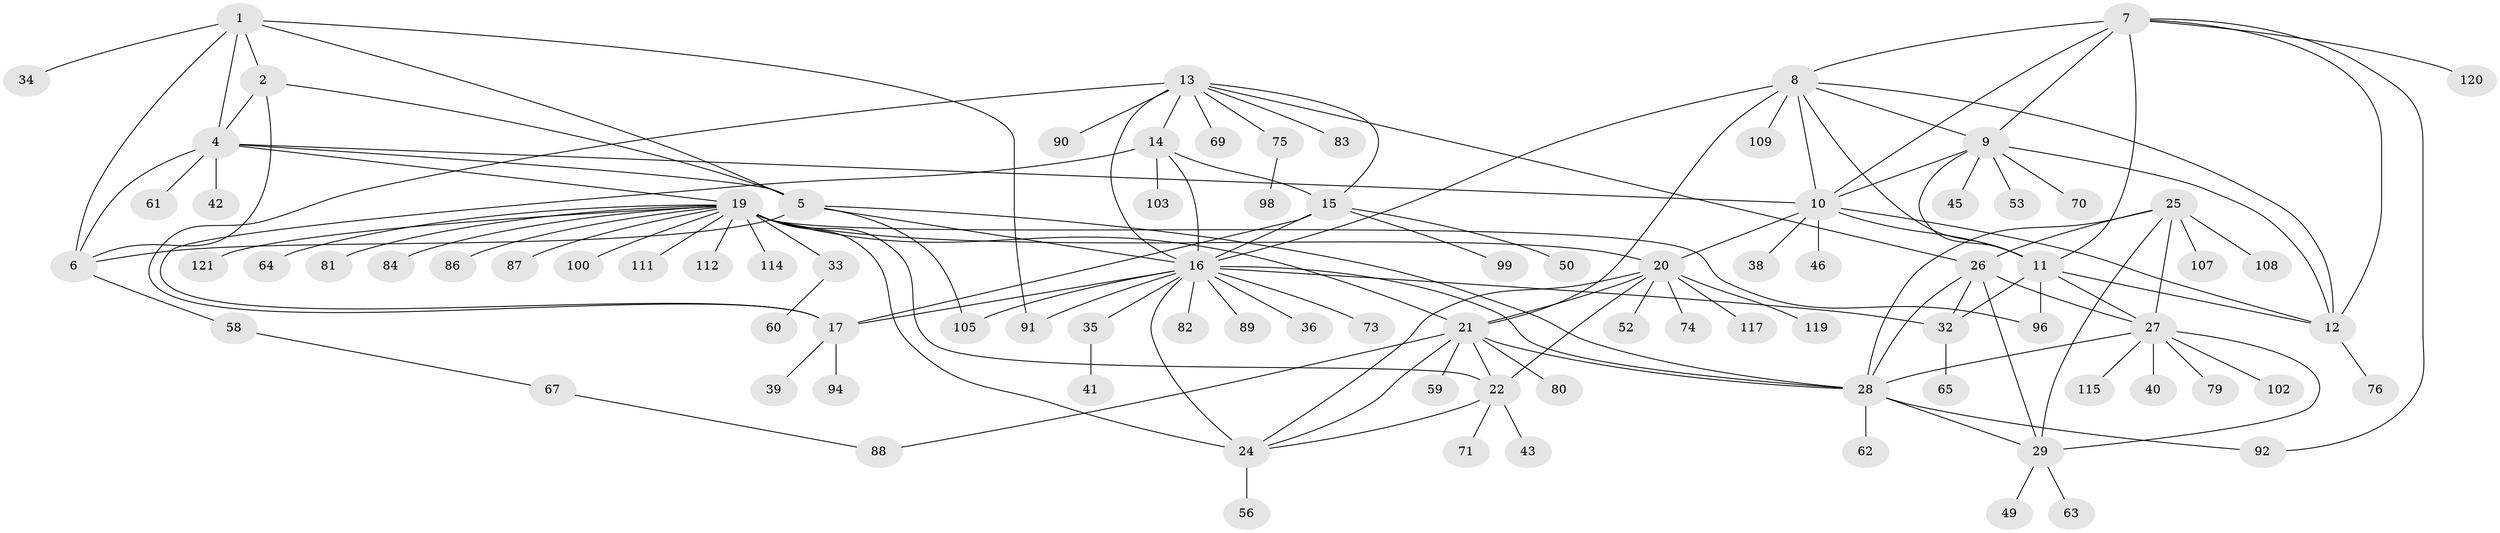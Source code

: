 // original degree distribution, {6: 0.02459016393442623, 10: 0.02459016393442623, 9: 0.040983606557377046, 7: 0.06557377049180328, 8: 0.03278688524590164, 12: 0.00819672131147541, 11: 0.03278688524590164, 14: 0.00819672131147541, 5: 0.00819672131147541, 2: 0.13934426229508196, 4: 0.00819672131147541, 3: 0.02459016393442623, 1: 0.5819672131147541}
// Generated by graph-tools (version 1.1) at 2025/42/03/06/25 10:42:14]
// undirected, 92 vertices, 140 edges
graph export_dot {
graph [start="1"]
  node [color=gray90,style=filled];
  1 [super="+3"];
  2 [super="+48"];
  4 [super="+57"];
  5 [super="+51"];
  6 [super="+78"];
  7 [super="+95"];
  8 [super="+93"];
  9 [super="+118"];
  10 [super="+31"];
  11 [super="+106"];
  12 [super="+77"];
  13 [super="+47"];
  14 [super="+85"];
  15 [super="+37"];
  16 [super="+18"];
  17;
  19 [super="+23"];
  20 [super="+54"];
  21 [super="+68"];
  22 [super="+110"];
  24;
  25 [super="+30"];
  26;
  27 [super="+66"];
  28 [super="+44"];
  29 [super="+113"];
  32 [super="+116"];
  33 [super="+55"];
  34;
  35 [super="+72"];
  36;
  38;
  39;
  40;
  41;
  42 [super="+97"];
  43;
  45;
  46;
  49;
  50;
  52;
  53;
  56;
  58;
  59;
  60;
  61;
  62;
  63;
  64;
  65;
  67 [super="+122"];
  69;
  70;
  71 [super="+101"];
  73;
  74;
  75;
  76 [super="+104"];
  79;
  80;
  81;
  82;
  83;
  84;
  86;
  87;
  88;
  89;
  90;
  91;
  92;
  94;
  96;
  98;
  99;
  100;
  102;
  103;
  105;
  107;
  108;
  109;
  111;
  112;
  114;
  115;
  117;
  119;
  120;
  121;
  1 -- 2 [weight=2];
  1 -- 4 [weight=2];
  1 -- 5 [weight=2];
  1 -- 6 [weight=2];
  1 -- 34;
  1 -- 91;
  2 -- 4;
  2 -- 5;
  2 -- 6;
  4 -- 5;
  4 -- 6;
  4 -- 10;
  4 -- 19;
  4 -- 42;
  4 -- 61;
  5 -- 6;
  5 -- 16;
  5 -- 28 [weight=2];
  5 -- 105;
  6 -- 58;
  7 -- 8;
  7 -- 9;
  7 -- 10;
  7 -- 11;
  7 -- 12;
  7 -- 92;
  7 -- 120;
  8 -- 9;
  8 -- 10;
  8 -- 11;
  8 -- 12;
  8 -- 16;
  8 -- 21;
  8 -- 109;
  9 -- 10;
  9 -- 11;
  9 -- 12;
  9 -- 45;
  9 -- 53;
  9 -- 70;
  10 -- 11;
  10 -- 12;
  10 -- 38;
  10 -- 46;
  10 -- 20;
  11 -- 12;
  11 -- 27;
  11 -- 32;
  11 -- 96;
  12 -- 76;
  13 -- 14;
  13 -- 15;
  13 -- 16 [weight=2];
  13 -- 17;
  13 -- 26;
  13 -- 69;
  13 -- 83;
  13 -- 90;
  13 -- 75;
  14 -- 15;
  14 -- 16 [weight=2];
  14 -- 17;
  14 -- 103;
  15 -- 16 [weight=2];
  15 -- 17;
  15 -- 50;
  15 -- 99;
  16 -- 17 [weight=2];
  16 -- 32;
  16 -- 35;
  16 -- 82;
  16 -- 89;
  16 -- 91;
  16 -- 36;
  16 -- 73;
  16 -- 105;
  16 -- 24;
  16 -- 28;
  17 -- 39;
  17 -- 94;
  19 -- 20 [weight=2];
  19 -- 21 [weight=2];
  19 -- 22 [weight=2];
  19 -- 24 [weight=2];
  19 -- 96;
  19 -- 100;
  19 -- 111;
  19 -- 64;
  19 -- 33;
  19 -- 121;
  19 -- 112;
  19 -- 81;
  19 -- 114;
  19 -- 84;
  19 -- 86;
  19 -- 87;
  20 -- 21;
  20 -- 22;
  20 -- 24;
  20 -- 52;
  20 -- 74;
  20 -- 117;
  20 -- 119;
  21 -- 22;
  21 -- 24;
  21 -- 28;
  21 -- 59;
  21 -- 80;
  21 -- 88;
  22 -- 24;
  22 -- 43;
  22 -- 71;
  24 -- 56;
  25 -- 26 [weight=2];
  25 -- 27 [weight=2];
  25 -- 28 [weight=2];
  25 -- 29 [weight=2];
  25 -- 108;
  25 -- 107;
  26 -- 27;
  26 -- 28;
  26 -- 29;
  26 -- 32;
  27 -- 28;
  27 -- 29;
  27 -- 40;
  27 -- 79;
  27 -- 102;
  27 -- 115;
  28 -- 29;
  28 -- 62;
  28 -- 92;
  29 -- 49;
  29 -- 63;
  32 -- 65;
  33 -- 60;
  35 -- 41;
  58 -- 67;
  67 -- 88;
  75 -- 98;
}
